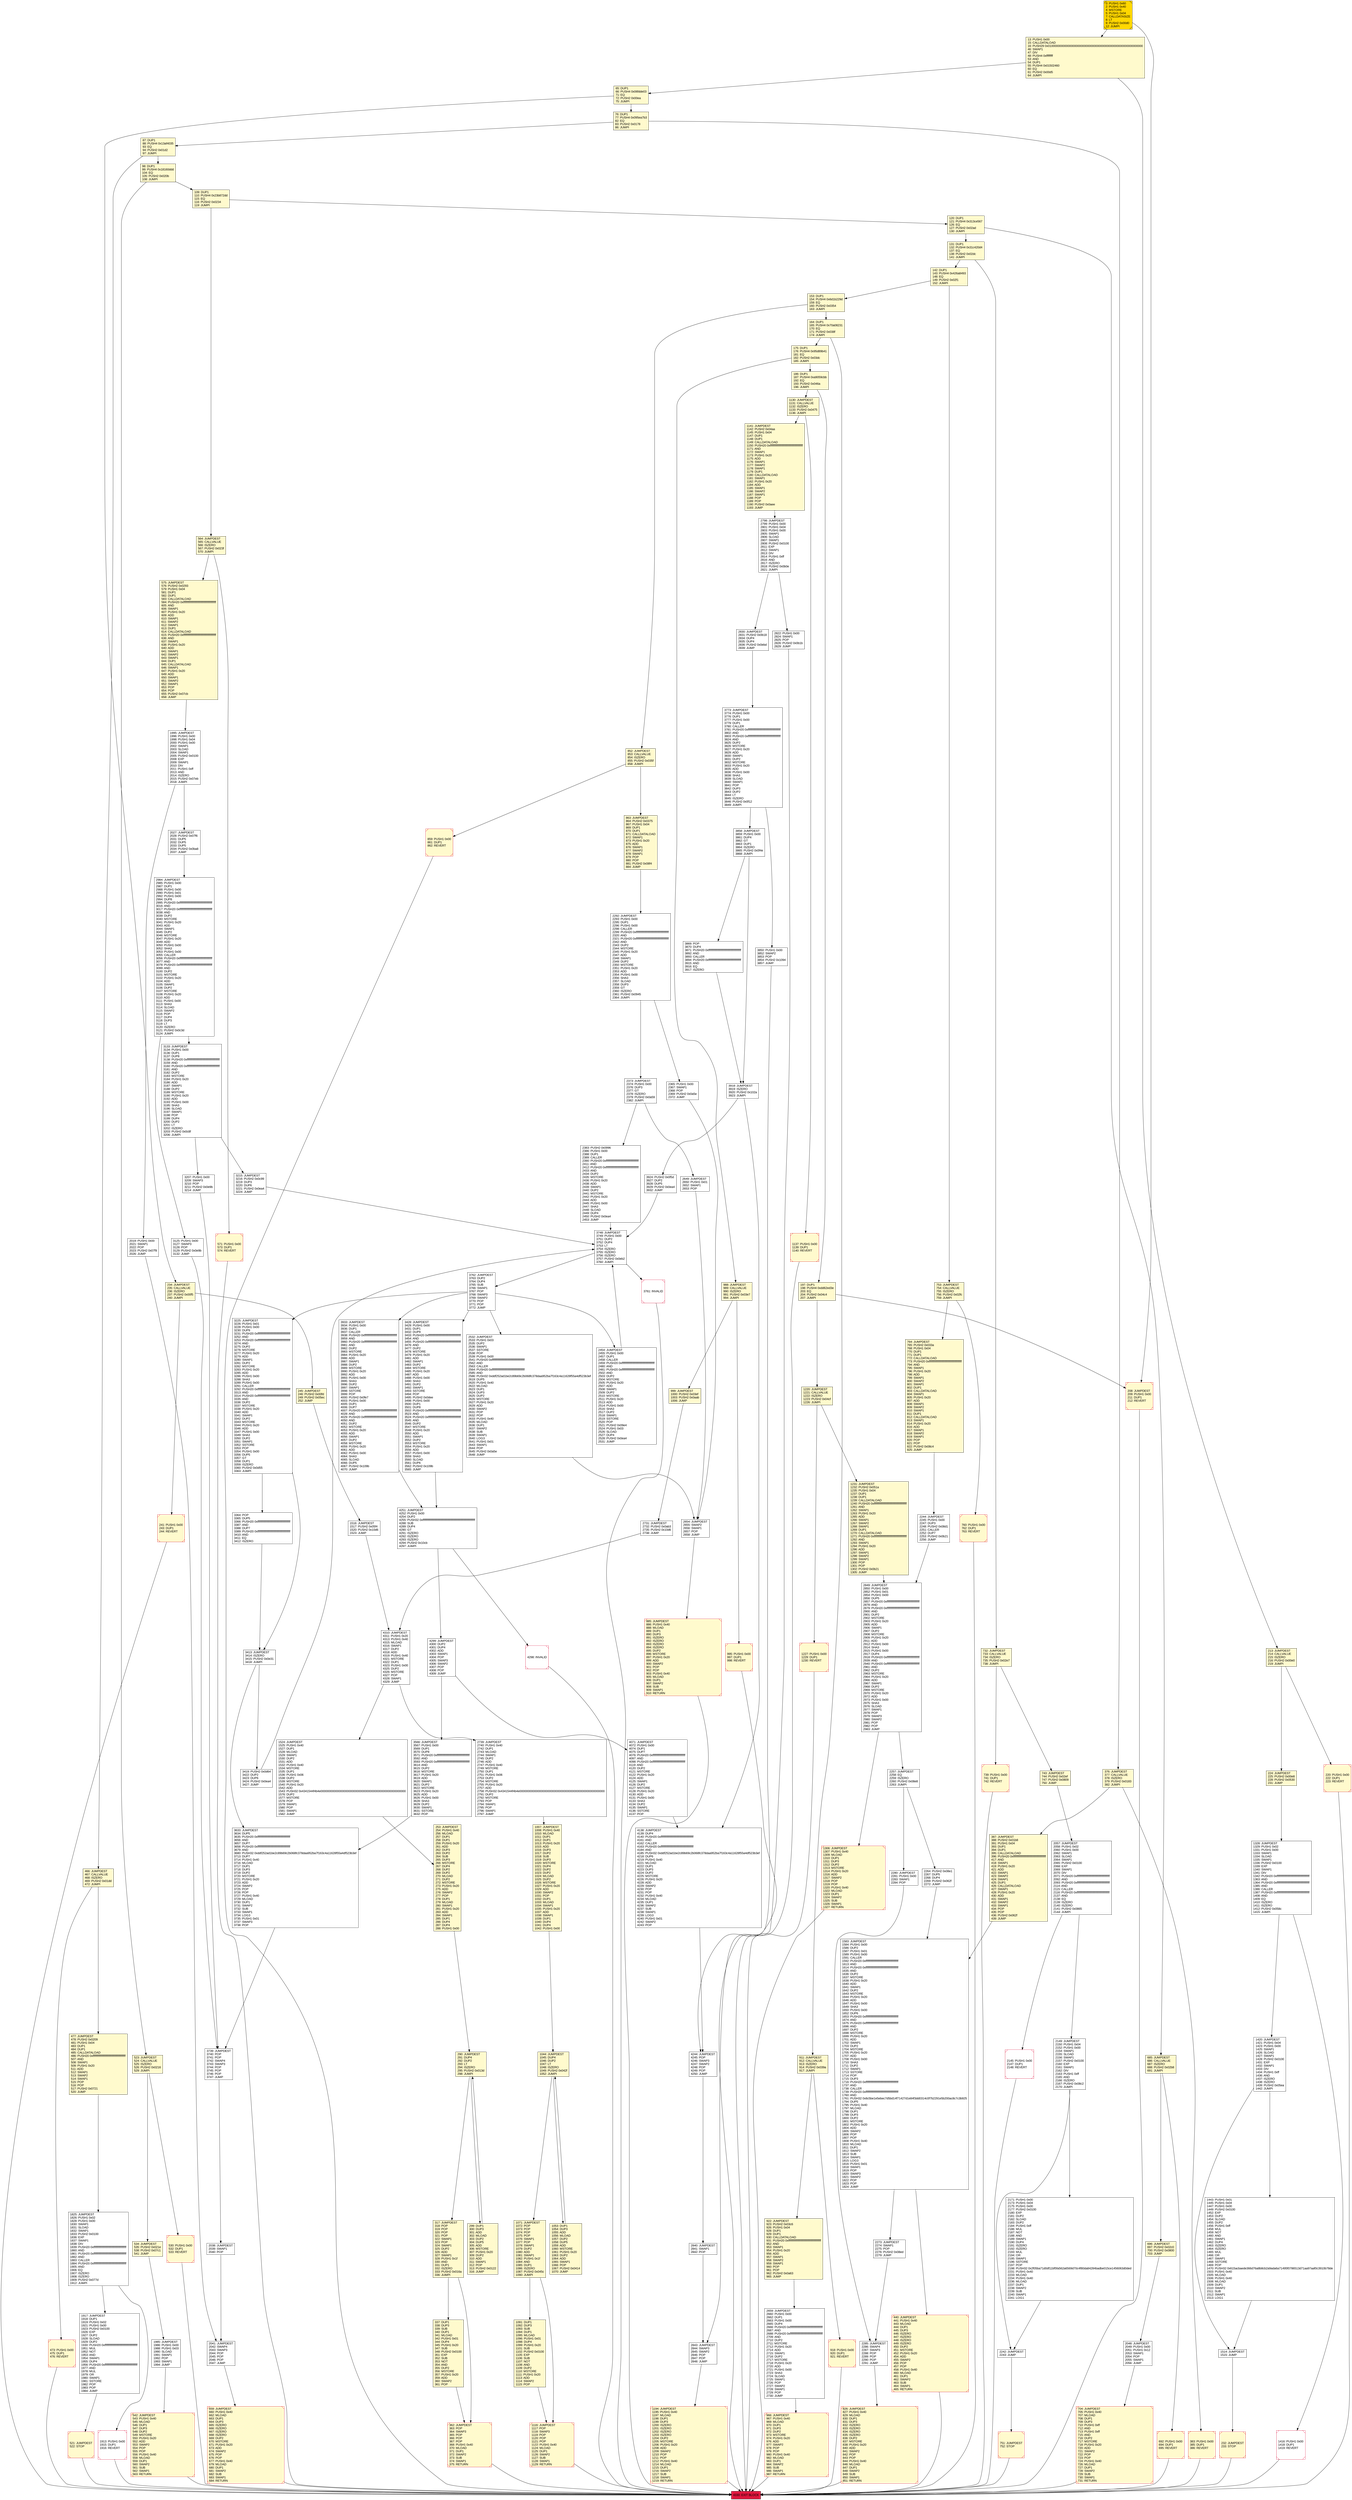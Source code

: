 digraph G {
bgcolor=transparent rankdir=UD;
node [shape=box style=filled color=black fillcolor=white fontname=arial fontcolor=black];
4138 [label="4138: JUMPDEST\l4139: DUP4\l4140: PUSH20 0xffffffffffffffffffffffffffffffffffffffff\l4161: AND\l4162: CALLER\l4163: PUSH20 0xffffffffffffffffffffffffffffffffffffffff\l4184: AND\l4185: PUSH32 0xddf252ad1be2c89b69c2b068fc378daa952ba7f163c4a11628f55a4df523b3ef\l4218: DUP6\l4219: PUSH1 0x40\l4221: MLOAD\l4222: DUP1\l4223: DUP3\l4224: DUP2\l4225: MSTORE\l4226: PUSH1 0x20\l4228: ADD\l4229: SWAP2\l4230: POP\l4231: POP\l4232: PUSH1 0x40\l4234: MLOAD\l4235: DUP1\l4236: SWAP2\l4237: SUB\l4238: SWAP1\l4239: LOG3\l4240: PUSH1 0x01\l4242: SWAP2\l4243: POP\l" ];
2027 [label="2027: JUMPDEST\l2028: PUSH2 0x07f6\l2031: DUP5\l2032: DUP5\l2033: DUP5\l2034: PUSH2 0x0ba8\l2037: JUMP\l" ];
2257 [label="2257: JUMPDEST\l2258: EQ\l2259: ISZERO\l2260: PUSH2 0x08e8\l2263: JUMPI\l" ];
2798 [label="2798: JUMPDEST\l2799: PUSH1 0x00\l2801: PUSH1 0x04\l2803: PUSH1 0x00\l2805: SWAP1\l2806: SLOAD\l2807: SWAP1\l2808: PUSH2 0x0100\l2811: EXP\l2812: SWAP1\l2813: DIV\l2814: PUSH1 0xff\l2816: AND\l2817: ISZERO\l2818: PUSH2 0x0b0e\l2821: JUMPI\l" ];
3773 [label="3773: JUMPDEST\l3774: PUSH1 0x00\l3776: DUP1\l3777: PUSH1 0x00\l3779: DUP1\l3780: CALLER\l3781: PUSH20 0xffffffffffffffffffffffffffffffffffffffff\l3802: AND\l3803: PUSH20 0xffffffffffffffffffffffffffffffffffffffff\l3824: AND\l3825: DUP2\l3826: MSTORE\l3827: PUSH1 0x20\l3829: ADD\l3830: SWAP1\l3831: DUP2\l3832: MSTORE\l3833: PUSH1 0x20\l3835: ADD\l3836: PUSH1 0x00\l3838: SHA3\l3839: SLOAD\l3840: SWAP1\l3841: POP\l3842: DUP3\l3843: DUP2\l3844: LT\l3845: ISZERO\l3846: PUSH2 0x0f12\l3849: JUMPI\l" ];
826 [label="826: JUMPDEST\l827: PUSH1 0x40\l829: MLOAD\l830: DUP1\l831: DUP3\l832: ISZERO\l833: ISZERO\l834: ISZERO\l835: ISZERO\l836: DUP2\l837: MSTORE\l838: PUSH1 0x20\l840: ADD\l841: SWAP2\l842: POP\l843: POP\l844: PUSH1 0x40\l846: MLOAD\l847: DUP1\l848: SWAP2\l849: SUB\l850: SWAP1\l851: RETURN\l" fillcolor=lemonchiffon shape=Msquare color=crimson ];
317 [label="317: JUMPDEST\l318: POP\l319: POP\l320: POP\l321: POP\l322: SWAP1\l323: POP\l324: SWAP1\l325: DUP2\l326: ADD\l327: SWAP1\l328: PUSH1 0x1f\l330: AND\l331: DUP1\l332: ISZERO\l333: PUSH2 0x016a\l336: JUMPI\l" fillcolor=lemonchiffon ];
3761 [label="3761: INVALID\l" shape=Msquare color=crimson ];
852 [label="852: JUMPDEST\l853: CALLVALUE\l854: ISZERO\l855: PUSH2 0x035f\l858: JUMPI\l" fillcolor=lemonchiffon ];
764 [label="764: JUMPDEST\l765: PUSH2 0x033a\l768: PUSH1 0x04\l770: DUP1\l771: DUP1\l772: CALLDATALOAD\l773: PUSH20 0xffffffffffffffffffffffffffffffffffffffff\l794: AND\l795: SWAP1\l796: PUSH1 0x20\l798: ADD\l799: SWAP1\l800: SWAP2\l801: SWAP1\l802: DUP1\l803: CALLDATALOAD\l804: SWAP1\l805: PUSH1 0x20\l807: ADD\l808: SWAP1\l809: SWAP2\l810: SWAP1\l811: DUP1\l812: CALLDATALOAD\l813: SWAP1\l814: PUSH1 0x20\l816: ADD\l817: SWAP1\l818: SWAP2\l819: SWAP1\l820: POP\l821: POP\l822: PUSH2 0x08c4\l825: JUMP\l" fillcolor=lemonchiffon ];
197 [label="197: DUP1\l198: PUSH4 0xdd62ed3e\l203: EQ\l204: PUSH2 0x04c4\l207: JUMPI\l" fillcolor=lemonchiffon ];
692 [label="692: PUSH1 0x00\l694: DUP1\l695: REVERT\l" fillcolor=lemonchiffon shape=Msquare color=crimson ];
999 [label="999: JUMPDEST\l1000: PUSH2 0x03ef\l1003: PUSH2 0x0aab\l1006: JUMP\l" fillcolor=lemonchiffon ];
299 [label="299: DUP1\l300: DUP3\l301: ADD\l302: MLOAD\l303: DUP2\l304: DUP5\l305: ADD\l306: MSTORE\l307: PUSH1 0x20\l309: DUP2\l310: ADD\l311: SWAP1\l312: POP\l313: PUSH2 0x0122\l316: JUMP\l" fillcolor=lemonchiffon ];
466 [label="466: JUMPDEST\l467: CALLVALUE\l468: ISZERO\l469: PUSH2 0x01dd\l472: JUMPI\l" fillcolor=lemonchiffon ];
2843 [label="2843: JUMPDEST\l2844: SWAP3\l2845: SWAP2\l2846: POP\l2847: POP\l2848: JUMP\l" ];
1516 [label="1516: JUMPDEST\l1517: PUSH2 0x05f4\l1520: PUSH2 0x10d6\l1523: JUMP\l" ];
1416 [label="1416: PUSH1 0x00\l1418: DUP1\l1419: REVERT\l" shape=Msquare color=crimson ];
477 [label="477: JUMPDEST\l478: PUSH2 0x0209\l481: PUSH1 0x04\l483: DUP1\l484: DUP1\l485: CALLDATALOAD\l486: PUSH20 0xffffffffffffffffffffffffffffffffffffffff\l507: AND\l508: SWAP1\l509: PUSH1 0x20\l511: ADD\l512: SWAP1\l513: SWAP2\l514: SWAP1\l515: POP\l516: POP\l517: PUSH2 0x0721\l520: JUMP\l" fillcolor=lemonchiffon ];
3918 [label="3918: JUMPDEST\l3919: ISZERO\l3920: PUSH2 0x102a\l3923: JUMPI\l" ];
4251 [label="4251: JUMPDEST\l4252: PUSH1 0x00\l4254: DUP2\l4255: PUSH32 0xffffffffffffffffffffffffffffffffffffffffffffffffffffffffffffffff\l4288: SUB\l4289: DUP4\l4290: GT\l4291: ISZERO\l4292: ISZERO\l4293: ISZERO\l4294: PUSH2 0x10cb\l4297: JUMPI\l" ];
1524 [label="1524: JUMPDEST\l1525: PUSH1 0x40\l1527: DUP1\l1528: MLOAD\l1529: SWAP1\l1530: DUP2\l1531: ADD\l1532: PUSH1 0x40\l1534: MSTORE\l1535: DUP1\l1536: PUSH1 0x06\l1538: DUP2\l1539: MSTORE\l1540: PUSH1 0x20\l1542: ADD\l1543: PUSH32 0x4341544f4b4e0000000000000000000000000000000000000000000000000000\l1576: DUP2\l1577: MSTORE\l1578: POP\l1579: SWAP1\l1580: POP\l1581: SWAP1\l1582: JUMP\l" ];
224 [label="224: JUMPDEST\l225: PUSH2 0x00e8\l228: PUSH2 0x0530\l231: JUMP\l" fillcolor=lemonchiffon ];
2984 [label="2984: JUMPDEST\l2985: PUSH1 0x00\l2987: DUP1\l2988: PUSH1 0x00\l2990: PUSH1 0x01\l2992: PUSH1 0x00\l2994: DUP8\l2995: PUSH20 0xffffffffffffffffffffffffffffffffffffffff\l3016: AND\l3017: PUSH20 0xffffffffffffffffffffffffffffffffffffffff\l3038: AND\l3039: DUP2\l3040: MSTORE\l3041: PUSH1 0x20\l3043: ADD\l3044: SWAP1\l3045: DUP2\l3046: MSTORE\l3047: PUSH1 0x20\l3049: ADD\l3050: PUSH1 0x00\l3052: SHA3\l3053: PUSH1 0x00\l3055: CALLER\l3056: PUSH20 0xffffffffffffffffffffffffffffffffffffffff\l3077: AND\l3078: PUSH20 0xffffffffffffffffffffffffffffffffffffffff\l3099: AND\l3100: DUP2\l3101: MSTORE\l3102: PUSH1 0x20\l3104: ADD\l3105: SWAP1\l3106: DUP2\l3107: MSTORE\l3108: PUSH1 0x20\l3110: ADD\l3111: PUSH1 0x00\l3113: SHA3\l3114: SLOAD\l3115: SWAP2\l3116: POP\l3117: DUP4\l3118: DUP3\l3119: LT\l3120: ISZERO\l3121: PUSH2 0x0c3d\l3124: JUMPI\l" ];
918 [label="918: PUSH1 0x00\l920: DUP1\l921: REVERT\l" fillcolor=lemonchiffon shape=Msquare color=crimson ];
1917 [label="1917: JUMPDEST\l1918: DUP1\l1919: PUSH1 0x02\l1921: PUSH1 0x00\l1923: PUSH2 0x0100\l1926: EXP\l1927: DUP2\l1928: SLOAD\l1929: DUP2\l1930: PUSH20 0xffffffffffffffffffffffffffffffffffffffff\l1951: MUL\l1952: NOT\l1953: AND\l1954: SWAP1\l1955: DUP4\l1956: PUSH20 0xffffffffffffffffffffffffffffffffffffffff\l1977: AND\l1978: MUL\l1979: OR\l1980: SWAP1\l1981: SSTORE\l1982: POP\l1983: POP\l1984: JUMP\l" ];
2038 [label="2038: JUMPDEST\l2039: SWAP1\l2040: POP\l" ];
2654 [label="2654: JUMPDEST\l2655: SWAP2\l2656: SWAP1\l2657: POP\l2658: JUMP\l" ];
1220 [label="1220: JUMPDEST\l1221: CALLVALUE\l1222: ISZERO\l1223: PUSH2 0x04cf\l1226: JUMPI\l" fillcolor=lemonchiffon ];
739 [label="739: PUSH1 0x00\l741: DUP1\l742: REVERT\l" fillcolor=lemonchiffon shape=Msquare color=crimson ];
995 [label="995: PUSH1 0x00\l997: DUP1\l998: REVERT\l" fillcolor=lemonchiffon shape=Msquare color=crimson ];
3748 [label="3748: JUMPDEST\l3749: PUSH1 0x00\l3751: DUP2\l3752: DUP4\l3753: LT\l3754: ISZERO\l3755: ISZERO\l3756: ISZERO\l3757: PUSH2 0x0eb2\l3760: JUMPI\l" ];
1141 [label="1141: JUMPDEST\l1142: PUSH2 0x04aa\l1145: PUSH1 0x04\l1147: DUP1\l1148: DUP1\l1149: CALLDATALOAD\l1150: PUSH20 0xffffffffffffffffffffffffffffffffffffffff\l1171: AND\l1172: SWAP1\l1173: PUSH1 0x20\l1175: ADD\l1176: SWAP1\l1177: SWAP2\l1178: SWAP1\l1179: DUP1\l1180: CALLDATALOAD\l1181: SWAP1\l1182: PUSH1 0x20\l1184: ADD\l1185: SWAP1\l1186: SWAP2\l1187: SWAP1\l1188: POP\l1189: POP\l1190: PUSH2 0x0aee\l1193: JUMP\l" fillcolor=lemonchiffon ];
2292 [label="2292: JUMPDEST\l2293: PUSH1 0x00\l2295: DUP1\l2296: PUSH1 0x00\l2298: CALLER\l2299: PUSH20 0xffffffffffffffffffffffffffffffffffffffff\l2320: AND\l2321: PUSH20 0xffffffffffffffffffffffffffffffffffffffff\l2342: AND\l2343: DUP2\l2344: MSTORE\l2345: PUSH1 0x20\l2347: ADD\l2348: SWAP1\l2349: DUP2\l2350: MSTORE\l2351: PUSH1 0x20\l2353: ADD\l2354: PUSH1 0x00\l2356: SHA3\l2357: SLOAD\l2358: DUP3\l2359: GT\l2360: ISZERO\l2361: PUSH2 0x0945\l2364: JUMPI\l" ];
1091 [label="1091: DUP1\l1092: DUP3\l1093: SUB\l1094: DUP1\l1095: MLOAD\l1096: PUSH1 0x01\l1098: DUP4\l1099: PUSH1 0x20\l1101: SUB\l1102: PUSH2 0x0100\l1105: EXP\l1106: SUB\l1107: NOT\l1108: AND\l1109: DUP2\l1110: MSTORE\l1111: PUSH1 0x20\l1113: ADD\l1114: SWAP2\l1115: POP\l" fillcolor=lemonchiffon ];
885 [label="885: JUMPDEST\l886: PUSH1 0x40\l888: MLOAD\l889: DUP1\l890: DUP3\l891: ISZERO\l892: ISZERO\l893: ISZERO\l894: ISZERO\l895: DUP2\l896: MSTORE\l897: PUSH1 0x20\l899: ADD\l900: SWAP2\l901: POP\l902: POP\l903: PUSH1 0x40\l905: MLOAD\l906: DUP1\l907: SWAP2\l908: SUB\l909: SWAP1\l910: RETURN\l" fillcolor=lemonchiffon shape=Msquare color=crimson ];
696 [label="696: JUMPDEST\l697: PUSH2 0x02c0\l700: PUSH2 0x0800\l703: JUMP\l" fillcolor=lemonchiffon ];
253 [label="253: JUMPDEST\l254: PUSH1 0x40\l256: MLOAD\l257: DUP1\l258: DUP1\l259: PUSH1 0x20\l261: ADD\l262: DUP3\l263: DUP2\l264: SUB\l265: DUP3\l266: MSTORE\l267: DUP4\l268: DUP2\l269: DUP2\l270: MLOAD\l271: DUP2\l272: MSTORE\l273: PUSH1 0x20\l275: ADD\l276: SWAP2\l277: POP\l278: DUP1\l279: MLOAD\l280: SWAP1\l281: PUSH1 0x20\l283: ADD\l284: SWAP1\l285: DUP1\l286: DUP4\l287: DUP4\l288: PUSH1 0x00\l" fillcolor=lemonchiffon ];
241 [label="241: PUSH1 0x00\l243: DUP1\l244: REVERT\l" fillcolor=lemonchiffon shape=Msquare color=crimson ];
753 [label="753: JUMPDEST\l754: CALLVALUE\l755: ISZERO\l756: PUSH2 0x02fc\l759: JUMPI\l" fillcolor=lemonchiffon ];
1583 [label="1583: JUMPDEST\l1584: PUSH1 0x00\l1586: DUP2\l1587: PUSH1 0x01\l1589: PUSH1 0x00\l1591: CALLER\l1592: PUSH20 0xffffffffffffffffffffffffffffffffffffffff\l1613: AND\l1614: PUSH20 0xffffffffffffffffffffffffffffffffffffffff\l1635: AND\l1636: DUP2\l1637: MSTORE\l1638: PUSH1 0x20\l1640: ADD\l1641: SWAP1\l1642: DUP2\l1643: MSTORE\l1644: PUSH1 0x20\l1646: ADD\l1647: PUSH1 0x00\l1649: SHA3\l1650: PUSH1 0x00\l1652: DUP6\l1653: PUSH20 0xffffffffffffffffffffffffffffffffffffffff\l1674: AND\l1675: PUSH20 0xffffffffffffffffffffffffffffffffffffffff\l1696: AND\l1697: DUP2\l1698: MSTORE\l1699: PUSH1 0x20\l1701: ADD\l1702: SWAP1\l1703: DUP2\l1704: MSTORE\l1705: PUSH1 0x20\l1707: ADD\l1708: PUSH1 0x00\l1710: SHA3\l1711: DUP2\l1712: SWAP1\l1713: SSTORE\l1714: POP\l1715: DUP3\l1716: PUSH20 0xffffffffffffffffffffffffffffffffffffffff\l1737: AND\l1738: CALLER\l1739: PUSH20 0xffffffffffffffffffffffffffffffffffffffff\l1760: AND\l1761: PUSH32 0x8c5be1e5ebec7d5bd14f71427d1e84f3dd0314c0f7b2291e5b200ac8c7c3b925\l1794: DUP5\l1795: PUSH1 0x40\l1797: MLOAD\l1798: DUP1\l1799: DUP3\l1800: DUP2\l1801: MSTORE\l1802: PUSH1 0x20\l1804: ADD\l1805: SWAP2\l1806: POP\l1807: POP\l1808: PUSH1 0x40\l1810: MLOAD\l1811: DUP1\l1812: SWAP2\l1813: SUB\l1814: SWAP1\l1815: LOG3\l1816: PUSH1 0x01\l1818: SWAP1\l1819: POP\l1820: SWAP3\l1821: SWAP2\l1822: POP\l1823: POP\l1824: JUMP\l" ];
3850 [label="3850: PUSH1 0x00\l3852: SWAP2\l3853: POP\l3854: PUSH2 0x1094\l3857: JUMP\l" ];
743 [label="743: JUMPDEST\l744: PUSH2 0x02ef\l747: PUSH2 0x0809\l750: JUMP\l" fillcolor=lemonchiffon ];
3364 [label="3364: POP\l3365: DUP5\l3366: PUSH20 0xffffffffffffffffffffffffffffffffffffffff\l3387: AND\l3388: DUP7\l3389: PUSH20 0xffffffffffffffffffffffffffffffffffffffff\l3410: AND\l3411: EQ\l3412: ISZERO\l" ];
760 [label="760: PUSH1 0x00\l762: DUP1\l763: REVERT\l" fillcolor=lemonchiffon shape=Msquare color=crimson ];
337 [label="337: DUP1\l338: DUP3\l339: SUB\l340: DUP1\l341: MLOAD\l342: PUSH1 0x01\l344: DUP4\l345: PUSH1 0x20\l347: SUB\l348: PUSH2 0x0100\l351: EXP\l352: SUB\l353: NOT\l354: AND\l355: DUP2\l356: MSTORE\l357: PUSH1 0x20\l359: ADD\l360: SWAP2\l361: POP\l" fillcolor=lemonchiffon ];
1443 [label="1443: PUSH1 0x01\l1445: PUSH1 0x04\l1447: PUSH1 0x00\l1449: PUSH2 0x0100\l1452: EXP\l1453: DUP2\l1454: SLOAD\l1455: DUP2\l1456: PUSH1 0xff\l1458: MUL\l1459: NOT\l1460: AND\l1461: SWAP1\l1462: DUP4\l1463: ISZERO\l1464: ISZERO\l1465: MUL\l1466: OR\l1467: SWAP1\l1468: SSTORE\l1469: POP\l1470: PUSH32 0x615acbaede366d76a8b8cb2a9ada6a71495f0786513d71aa97aaf0c3910b78de\l1503: PUSH1 0x40\l1505: MLOAD\l1506: PUSH1 0x40\l1508: MLOAD\l1509: DUP1\l1510: SWAP2\l1511: SUB\l1512: SWAP1\l1513: LOG1\l" ];
1007 [label="1007: JUMPDEST\l1008: PUSH1 0x40\l1010: MLOAD\l1011: DUP1\l1012: DUP1\l1013: PUSH1 0x20\l1015: ADD\l1016: DUP3\l1017: DUP2\l1018: SUB\l1019: DUP3\l1020: MSTORE\l1021: DUP4\l1022: DUP2\l1023: DUP2\l1024: MLOAD\l1025: DUP2\l1026: MSTORE\l1027: PUSH1 0x20\l1029: ADD\l1030: SWAP2\l1031: POP\l1032: DUP1\l1033: MLOAD\l1034: SWAP1\l1035: PUSH1 0x20\l1037: ADD\l1038: SWAP1\l1039: DUP1\l1040: DUP4\l1041: DUP4\l1042: PUSH1 0x00\l" fillcolor=lemonchiffon ];
2149 [label="2149: JUMPDEST\l2150: PUSH1 0x04\l2152: PUSH1 0x00\l2154: SWAP1\l2155: SLOAD\l2156: SWAP1\l2157: PUSH2 0x0100\l2160: EXP\l2161: SWAP1\l2162: DIV\l2163: PUSH1 0xff\l2165: AND\l2166: ISZERO\l2167: PUSH2 0x08c2\l2170: JUMPI\l" ];
988 [label="988: JUMPDEST\l989: CALLVALUE\l990: ISZERO\l991: PUSH2 0x03e7\l994: JUMPI\l" fillcolor=lemonchiffon ];
685 [label="685: JUMPDEST\l686: CALLVALUE\l687: ISZERO\l688: PUSH2 0x02b8\l691: JUMPI\l" fillcolor=lemonchiffon ];
3566 [label="3566: JUMPDEST\l3567: PUSH1 0x00\l3569: DUP1\l3570: DUP8\l3571: PUSH20 0xffffffffffffffffffffffffffffffffffffffff\l3592: AND\l3593: PUSH20 0xffffffffffffffffffffffffffffffffffffffff\l3614: AND\l3615: DUP2\l3616: MSTORE\l3617: PUSH1 0x20\l3619: ADD\l3620: SWAP1\l3621: DUP2\l3622: MSTORE\l3623: PUSH1 0x20\l3625: ADD\l3626: PUSH1 0x00\l3628: SHA3\l3629: DUP2\l3630: SWAP1\l3631: SSTORE\l3632: POP\l" ];
1227 [label="1227: PUSH1 0x00\l1229: DUP1\l1230: REVERT\l" fillcolor=lemonchiffon shape=Msquare color=crimson ];
575 [label="575: JUMPDEST\l576: PUSH2 0x0293\l579: PUSH1 0x04\l581: DUP1\l582: DUP1\l583: CALLDATALOAD\l584: PUSH20 0xffffffffffffffffffffffffffffffffffffffff\l605: AND\l606: SWAP1\l607: PUSH1 0x20\l609: ADD\l610: SWAP1\l611: SWAP2\l612: SWAP1\l613: DUP1\l614: CALLDATALOAD\l615: PUSH20 0xffffffffffffffffffffffffffffffffffffffff\l636: AND\l637: SWAP1\l638: PUSH1 0x20\l640: ADD\l641: SWAP1\l642: SWAP2\l643: SWAP1\l644: DUP1\l645: CALLDATALOAD\l646: SWAP1\l647: PUSH1 0x20\l649: ADD\l650: SWAP1\l651: SWAP2\l652: SWAP1\l653: POP\l654: POP\l655: PUSH2 0x07cb\l658: JUMP\l" fillcolor=lemonchiffon ];
2373 [label="2373: JUMPDEST\l2374: PUSH1 0x00\l2376: DUP3\l2377: GT\l2378: ISZERO\l2379: PUSH2 0x0a59\l2382: JUMPI\l" ];
387 [label="387: JUMPDEST\l388: PUSH2 0x01b8\l391: PUSH1 0x04\l393: DUP1\l394: DUP1\l395: CALLDATALOAD\l396: PUSH20 0xffffffffffffffffffffffffffffffffffffffff\l417: AND\l418: SWAP1\l419: PUSH1 0x20\l421: ADD\l422: SWAP1\l423: SWAP2\l424: SWAP1\l425: DUP1\l426: CALLDATALOAD\l427: SWAP1\l428: PUSH1 0x20\l430: ADD\l431: SWAP1\l432: SWAP2\l433: SWAP1\l434: POP\l435: POP\l436: PUSH2 0x062f\l439: JUMP\l" fillcolor=lemonchiffon ];
1825 [label="1825: JUMPDEST\l1826: PUSH1 0x02\l1828: PUSH1 0x00\l1830: SWAP1\l1831: SLOAD\l1832: SWAP1\l1833: PUSH2 0x0100\l1836: EXP\l1837: SWAP1\l1838: DIV\l1839: PUSH20 0xffffffffffffffffffffffffffffffffffffffff\l1860: AND\l1861: PUSH20 0xffffffffffffffffffffffffffffffffffffffff\l1882: AND\l1883: CALLER\l1884: PUSH20 0xffffffffffffffffffffffffffffffffffffffff\l1905: AND\l1906: EQ\l1907: ISZERO\l1908: ISZERO\l1909: PUSH2 0x077d\l1912: JUMPI\l" ];
704 [label="704: JUMPDEST\l705: PUSH1 0x40\l707: MLOAD\l708: DUP1\l709: DUP3\l710: PUSH1 0xff\l712: AND\l713: PUSH1 0xff\l715: AND\l716: DUP2\l717: MSTORE\l718: PUSH1 0x20\l720: ADD\l721: SWAP2\l722: POP\l723: POP\l724: PUSH1 0x40\l726: MLOAD\l727: DUP1\l728: SWAP2\l729: SUB\l730: SWAP1\l731: RETURN\l" fillcolor=lemonchiffon shape=Msquare color=crimson ];
966 [label="966: JUMPDEST\l967: PUSH1 0x40\l969: MLOAD\l970: DUP1\l971: DUP3\l972: DUP2\l973: MSTORE\l974: PUSH1 0x20\l976: ADD\l977: SWAP2\l978: POP\l979: POP\l980: PUSH1 0x40\l982: MLOAD\l983: DUP1\l984: SWAP2\l985: SUB\l986: SWAP1\l987: RETURN\l" fillcolor=lemonchiffon shape=Msquare color=crimson ];
4298 [label="4298: INVALID\l" shape=Msquare color=crimson ];
2739 [label="2739: JUMPDEST\l2740: PUSH1 0x40\l2742: DUP1\l2743: MLOAD\l2744: SWAP1\l2745: DUP2\l2746: ADD\l2747: PUSH1 0x40\l2749: MSTORE\l2750: DUP1\l2751: PUSH1 0x06\l2753: DUP2\l2754: MSTORE\l2755: PUSH1 0x20\l2757: ADD\l2758: PUSH32 0x4341544f4b4e0000000000000000000000000000000000000000000000000000\l2791: DUP2\l2792: MSTORE\l2793: POP\l2794: SWAP1\l2795: POP\l2796: SWAP1\l2797: JUMP\l" ];
376 [label="376: JUMPDEST\l377: CALLVALUE\l378: ISZERO\l379: PUSH2 0x0183\l382: JUMPI\l" fillcolor=lemonchiffon ];
473 [label="473: PUSH1 0x00\l475: DUP1\l476: REVERT\l" fillcolor=lemonchiffon shape=Msquare color=crimson ];
2019 [label="2019: PUSH1 0x00\l2021: SWAP1\l2022: POP\l2023: PUSH2 0x07f9\l2026: JUMP\l" ];
3207 [label="3207: PUSH1 0x00\l3209: SWAP3\l3210: POP\l3211: PUSH2 0x0e9b\l3214: JUMP\l" ];
751 [label="751: JUMPDEST\l752: STOP\l" fillcolor=lemonchiffon shape=Msquare color=crimson ];
232 [label="232: JUMPDEST\l233: STOP\l" fillcolor=lemonchiffon shape=Msquare color=crimson ];
911 [label="911: JUMPDEST\l912: CALLVALUE\l913: ISZERO\l914: PUSH2 0x039a\l917: JUMPI\l" fillcolor=lemonchiffon ];
220 [label="220: PUSH1 0x00\l222: DUP1\l223: REVERT\l" fillcolor=lemonchiffon shape=Msquare color=crimson ];
290 [label="290: JUMPDEST\l291: DUP4\l292: DUP2\l293: LT\l294: ISZERO\l295: PUSH2 0x013d\l298: JUMPI\l" fillcolor=lemonchiffon ];
4310 [label="4310: JUMPDEST\l4311: PUSH1 0x20\l4313: PUSH1 0x40\l4315: MLOAD\l4316: SWAP1\l4317: DUP2\l4318: ADD\l4319: PUSH1 0x40\l4321: MSTORE\l4322: DUP1\l4323: PUSH1 0x00\l4325: DUP2\l4326: MSTORE\l4327: POP\l4328: SWAP1\l4329: JUMP\l" ];
440 [label="440: JUMPDEST\l441: PUSH1 0x40\l443: MLOAD\l444: DUP1\l445: DUP3\l446: ISZERO\l447: ISZERO\l448: ISZERO\l449: ISZERO\l450: DUP2\l451: MSTORE\l452: PUSH1 0x20\l454: ADD\l455: SWAP2\l456: POP\l457: POP\l458: PUSH1 0x40\l460: MLOAD\l461: DUP1\l462: SWAP2\l463: SUB\l464: SWAP1\l465: RETURN\l" fillcolor=lemonchiffon shape=Msquare color=crimson ];
3858 [label="3858: JUMPDEST\l3859: PUSH1 0x00\l3861: DUP4\l3862: GT\l3863: DUP1\l3864: ISZERO\l3865: PUSH2 0x0f4e\l3868: JUMPI\l" ];
2365 [label="2365: PUSH1 0x00\l2367: SWAP1\l2368: POP\l2369: PUSH2 0x0a5e\l2372: JUMP\l" ];
109 [label="109: DUP1\l110: PUSH4 0x23b872dd\l115: EQ\l116: PUSH2 0x0234\l119: JUMPI\l" fillcolor=lemonchiffon ];
3762 [label="3762: JUMPDEST\l3763: DUP2\l3764: DUP4\l3765: SUB\l3766: SWAP1\l3767: POP\l3768: SWAP3\l3769: SWAP2\l3770: POP\l3771: POP\l3772: JUMP\l" ];
2057 [label="2057: JUMPDEST\l2058: PUSH1 0x02\l2060: PUSH1 0x00\l2062: SWAP1\l2063: SLOAD\l2064: SWAP1\l2065: PUSH2 0x0100\l2068: EXP\l2069: SWAP1\l2070: DIV\l2071: PUSH20 0xffffffffffffffffffffffffffffffffffffffff\l2092: AND\l2093: PUSH20 0xffffffffffffffffffffffffffffffffffffffff\l2114: AND\l2115: CALLER\l2116: PUSH20 0xffffffffffffffffffffffffffffffffffffffff\l2137: AND\l2138: EQ\l2139: ISZERO\l2140: ISZERO\l2141: PUSH2 0x0865\l2144: JUMPI\l" ];
1053 [label="1053: DUP1\l1054: DUP3\l1055: ADD\l1056: MLOAD\l1057: DUP2\l1058: DUP5\l1059: ADD\l1060: MSTORE\l1061: PUSH1 0x20\l1063: DUP2\l1064: ADD\l1065: SWAP1\l1066: POP\l1067: PUSH2 0x0414\l1070: JUMP\l" fillcolor=lemonchiffon ];
1194 [label="1194: JUMPDEST\l1195: PUSH1 0x40\l1197: MLOAD\l1198: DUP1\l1199: DUP3\l1200: ISZERO\l1201: ISZERO\l1202: ISZERO\l1203: ISZERO\l1204: DUP2\l1205: MSTORE\l1206: PUSH1 0x20\l1208: ADD\l1209: SWAP2\l1210: POP\l1211: POP\l1212: PUSH1 0x40\l1214: MLOAD\l1215: DUP1\l1216: SWAP2\l1217: SUB\l1218: SWAP1\l1219: RETURN\l" fillcolor=lemonchiffon shape=Msquare color=crimson ];
142 [label="142: DUP1\l143: PUSH4 0x426a8493\l148: EQ\l149: PUSH2 0x02f1\l152: JUMPI\l" fillcolor=lemonchiffon ];
120 [label="120: DUP1\l121: PUSH4 0x313ce567\l126: EQ\l127: PUSH2 0x02ad\l130: JUMPI\l" fillcolor=lemonchiffon ];
2383 [label="2383: PUSH2 0x0996\l2386: PUSH1 0x00\l2388: DUP1\l2389: CALLER\l2390: PUSH20 0xffffffffffffffffffffffffffffffffffffffff\l2411: AND\l2412: PUSH20 0xffffffffffffffffffffffffffffffffffffffff\l2433: AND\l2434: DUP2\l2435: MSTORE\l2436: PUSH1 0x20\l2438: ADD\l2439: SWAP1\l2440: DUP2\l2441: MSTORE\l2442: PUSH1 0x20\l2444: ADD\l2445: PUSH1 0x00\l2447: SHA3\l2448: SLOAD\l2449: DUP4\l2450: PUSH2 0x0ea4\l2453: JUMP\l" ];
3413 [label="3413: JUMPDEST\l3414: ISZERO\l3415: PUSH2 0x0e31\l3418: JUMPI\l" ];
3869 [label="3869: POP\l3870: DUP4\l3871: PUSH20 0xffffffffffffffffffffffffffffffffffffffff\l3892: AND\l3893: CALLER\l3894: PUSH20 0xffffffffffffffffffffffffffffffffffffffff\l3915: AND\l3916: EQ\l3917: ISZERO\l" ];
571 [label="571: PUSH1 0x00\l573: DUP1\l574: REVERT\l" fillcolor=lemonchiffon shape=Msquare color=crimson ];
863 [label="863: JUMPDEST\l864: PUSH2 0x0375\l867: PUSH1 0x04\l869: DUP1\l870: DUP1\l871: CALLDATALOAD\l872: SWAP1\l873: PUSH1 0x20\l875: ADD\l876: SWAP1\l877: SWAP2\l878: SWAP1\l879: POP\l880: POP\l881: PUSH2 0x08f4\l884: JUMP\l" fillcolor=lemonchiffon ];
87 [label="87: DUP1\l88: PUSH4 0x13af4035\l93: EQ\l94: PUSH2 0x01d2\l97: JUMPI\l" fillcolor=lemonchiffon ];
521 [label="521: JUMPDEST\l522: STOP\l" fillcolor=lemonchiffon shape=Msquare color=crimson ];
4071 [label="4071: JUMPDEST\l4072: PUSH1 0x00\l4074: DUP1\l4075: DUP7\l4076: PUSH20 0xffffffffffffffffffffffffffffffffffffffff\l4097: AND\l4098: PUSH20 0xffffffffffffffffffffffffffffffffffffffff\l4119: AND\l4120: DUP2\l4121: MSTORE\l4122: PUSH1 0x20\l4124: ADD\l4125: SWAP1\l4126: DUP2\l4127: MSTORE\l4128: PUSH1 0x20\l4130: ADD\l4131: PUSH1 0x00\l4133: SHA3\l4134: DUP2\l4135: SWAP1\l4136: SSTORE\l4137: POP\l" ];
3428 [label="3428: JUMPDEST\l3429: PUSH1 0x00\l3431: DUP1\l3432: DUP9\l3433: PUSH20 0xffffffffffffffffffffffffffffffffffffffff\l3454: AND\l3455: PUSH20 0xffffffffffffffffffffffffffffffffffffffff\l3476: AND\l3477: DUP2\l3478: MSTORE\l3479: PUSH1 0x20\l3481: ADD\l3482: SWAP1\l3483: DUP2\l3484: MSTORE\l3485: PUSH1 0x20\l3487: ADD\l3488: PUSH1 0x00\l3490: SHA3\l3491: DUP2\l3492: SWAP1\l3493: SSTORE\l3494: POP\l3495: PUSH2 0x0dee\l3498: PUSH1 0x00\l3500: DUP1\l3501: DUP8\l3502: PUSH20 0xffffffffffffffffffffffffffffffffffffffff\l3523: AND\l3524: PUSH20 0xffffffffffffffffffffffffffffffffffffffff\l3545: AND\l3546: DUP2\l3547: MSTORE\l3548: PUSH1 0x20\l3550: ADD\l3551: SWAP1\l3552: DUP2\l3553: MSTORE\l3554: PUSH1 0x20\l3556: ADD\l3557: PUSH1 0x00\l3559: SHA3\l3560: SLOAD\l3561: DUP6\l3562: PUSH2 0x109b\l3565: JUMP\l" ];
922 [label="922: JUMPDEST\l923: PUSH2 0x03c6\l926: PUSH1 0x04\l928: DUP1\l929: DUP1\l930: CALLDATALOAD\l931: PUSH20 0xffffffffffffffffffffffffffffffffffffffff\l952: AND\l953: SWAP1\l954: PUSH1 0x20\l956: ADD\l957: SWAP1\l958: SWAP2\l959: SWAP1\l960: POP\l961: POP\l962: PUSH2 0x0a63\l965: JUMP\l" fillcolor=lemonchiffon ];
2264 [label="2264: PUSH2 0x08e1\l2267: DUP5\l2268: DUP4\l2269: PUSH2 0x062f\l2272: JUMP\l" ];
1985 [label="1985: JUMPDEST\l1986: PUSH1 0x00\l1988: PUSH1 0x03\l1990: SLOAD\l1991: SWAP1\l1992: POP\l1993: SWAP1\l1994: JUMP\l" ];
2849 [label="2849: JUMPDEST\l2850: PUSH1 0x00\l2852: PUSH1 0x01\l2854: PUSH1 0x00\l2856: DUP5\l2857: PUSH20 0xffffffffffffffffffffffffffffffffffffffff\l2878: AND\l2879: PUSH20 0xffffffffffffffffffffffffffffffffffffffff\l2900: AND\l2901: DUP2\l2902: MSTORE\l2903: PUSH1 0x20\l2905: ADD\l2906: SWAP1\l2907: DUP2\l2908: MSTORE\l2909: PUSH1 0x20\l2911: ADD\l2912: PUSH1 0x00\l2914: SHA3\l2915: PUSH1 0x00\l2917: DUP4\l2918: PUSH20 0xffffffffffffffffffffffffffffffffffffffff\l2939: AND\l2940: PUSH20 0xffffffffffffffffffffffffffffffffffffffff\l2961: AND\l2962: DUP2\l2963: MSTORE\l2964: PUSH1 0x20\l2966: ADD\l2967: SWAP1\l2968: DUP2\l2969: MSTORE\l2970: PUSH1 0x20\l2972: ADD\l2973: PUSH1 0x00\l2975: SHA3\l2976: SLOAD\l2977: SWAP1\l2978: POP\l2979: SWAP3\l2980: SWAP2\l2981: POP\l2982: POP\l2983: JUMP\l" ];
4299 [label="4299: JUMPDEST\l4300: DUP2\l4301: DUP4\l4302: ADD\l4303: SWAP1\l4304: POP\l4305: SWAP3\l4306: SWAP2\l4307: POP\l4308: POP\l4309: JUMP\l" ];
2280 [label="2280: JUMPDEST\l2281: PUSH1 0x00\l2283: SWAP1\l2284: POP\l" ];
1306 [label="1306: JUMPDEST\l1307: PUSH1 0x40\l1309: MLOAD\l1310: DUP1\l1311: DUP3\l1312: DUP2\l1313: MSTORE\l1314: PUSH1 0x20\l1316: ADD\l1317: SWAP2\l1318: POP\l1319: POP\l1320: PUSH1 0x40\l1322: MLOAD\l1323: DUP1\l1324: SWAP2\l1325: SUB\l1326: SWAP1\l1327: RETURN\l" fillcolor=lemonchiffon shape=Msquare color=crimson ];
3739 [label="3739: JUMPDEST\l3740: POP\l3741: POP\l3742: SWAP4\l3743: SWAP3\l3744: POP\l3745: POP\l3746: POP\l3747: JUMP\l" ];
2830 [label="2830: JUMPDEST\l2831: PUSH2 0x0b18\l2834: DUP4\l2835: DUP4\l2836: PUSH2 0x0ebd\l2839: JUMP\l" ];
13 [label="13: PUSH1 0x00\l15: CALLDATALOAD\l16: PUSH29 0x0100000000000000000000000000000000000000000000000000000000\l46: SWAP1\l47: DIV\l48: PUSH4 0xffffffff\l53: AND\l54: DUP1\l55: PUSH4 0x01502460\l60: EQ\l61: PUSH2 0x00d5\l64: JUMPI\l" fillcolor=lemonchiffon ];
1328 [label="1328: JUMPDEST\l1329: PUSH1 0x02\l1331: PUSH1 0x00\l1333: SWAP1\l1334: SLOAD\l1335: SWAP1\l1336: PUSH2 0x0100\l1339: EXP\l1340: SWAP1\l1341: DIV\l1342: PUSH20 0xffffffffffffffffffffffffffffffffffffffff\l1363: AND\l1364: PUSH20 0xffffffffffffffffffffffffffffffffffffffff\l1385: AND\l1386: CALLER\l1387: PUSH20 0xffffffffffffffffffffffffffffffffffffffff\l1408: AND\l1409: EQ\l1410: ISZERO\l1411: ISZERO\l1412: PUSH2 0x058c\l1415: JUMPI\l" ];
542 [label="542: JUMPDEST\l543: PUSH1 0x40\l545: MLOAD\l546: DUP1\l547: DUP3\l548: DUP2\l549: MSTORE\l550: PUSH1 0x20\l552: ADD\l553: SWAP2\l554: POP\l555: POP\l556: PUSH1 0x40\l558: MLOAD\l559: DUP1\l560: SWAP2\l561: SUB\l562: SWAP1\l563: RETURN\l" fillcolor=lemonchiffon shape=Msquare color=crimson ];
3933 [label="3933: JUMPDEST\l3934: PUSH1 0x00\l3936: DUP1\l3937: CALLER\l3938: PUSH20 0xffffffffffffffffffffffffffffffffffffffff\l3959: AND\l3960: PUSH20 0xffffffffffffffffffffffffffffffffffffffff\l3981: AND\l3982: DUP2\l3983: MSTORE\l3984: PUSH1 0x20\l3986: ADD\l3987: SWAP1\l3988: DUP2\l3989: MSTORE\l3990: PUSH1 0x20\l3992: ADD\l3993: PUSH1 0x00\l3995: SHA3\l3996: DUP2\l3997: SWAP1\l3998: SSTORE\l3999: POP\l4000: PUSH2 0x0fe7\l4003: PUSH1 0x00\l4005: DUP1\l4006: DUP7\l4007: PUSH20 0xffffffffffffffffffffffffffffffffffffffff\l4028: AND\l4029: PUSH20 0xffffffffffffffffffffffffffffffffffffffff\l4050: AND\l4051: DUP2\l4052: MSTORE\l4053: PUSH1 0x20\l4055: ADD\l4056: SWAP1\l4057: DUP2\l4058: MSTORE\l4059: PUSH1 0x20\l4061: ADD\l4062: PUSH1 0x00\l4064: SHA3\l4065: SLOAD\l4066: DUP5\l4067: PUSH2 0x109b\l4070: JUMP\l" ];
659 [label="659: JUMPDEST\l660: PUSH1 0x40\l662: MLOAD\l663: DUP1\l664: DUP3\l665: ISZERO\l666: ISZERO\l667: ISZERO\l668: ISZERO\l669: DUP2\l670: MSTORE\l671: PUSH1 0x20\l673: ADD\l674: SWAP2\l675: POP\l676: POP\l677: PUSH1 0x40\l679: MLOAD\l680: DUP1\l681: SWAP2\l682: SUB\l683: SWAP1\l684: RETURN\l" fillcolor=lemonchiffon shape=Msquare color=crimson ];
4244 [label="4244: JUMPDEST\l4245: POP\l4246: SWAP3\l4247: SWAP2\l4248: POP\l4249: POP\l4250: JUMP\l" ];
530 [label="530: PUSH1 0x00\l532: DUP1\l533: REVERT\l" fillcolor=lemonchiffon shape=Msquare color=crimson ];
175 [label="175: DUP1\l176: PUSH4 0x95d89b41\l181: EQ\l182: PUSH2 0x03dc\l185: JUMPI\l" fillcolor=lemonchiffon ];
1420 [label="1420: JUMPDEST\l1421: PUSH1 0x04\l1423: PUSH1 0x00\l1425: SWAP1\l1426: SLOAD\l1427: SWAP1\l1428: PUSH2 0x0100\l1431: EXP\l1432: SWAP1\l1433: DIV\l1434: PUSH1 0xff\l1436: AND\l1437: ISZERO\l1438: ISZERO\l1439: PUSH2 0x05ea\l1442: JUMPI\l" ];
2244 [label="2244: JUMPDEST\l2245: PUSH1 0x00\l2247: DUP3\l2248: PUSH2 0x08d1\l2251: CALLER\l2252: DUP7\l2253: PUSH2 0x0b21\l2256: JUMP\l" ];
1995 [label="1995: JUMPDEST\l1996: PUSH1 0x00\l1998: PUSH1 0x04\l2000: PUSH1 0x00\l2002: SWAP1\l2003: SLOAD\l2004: SWAP1\l2005: PUSH2 0x0100\l2008: EXP\l2009: SWAP1\l2010: DIV\l2011: PUSH1 0xff\l2013: AND\l2014: ISZERO\l2015: PUSH2 0x07eb\l2018: JUMPI\l" ];
2731 [label="2731: JUMPDEST\l2732: PUSH2 0x0ab3\l2735: PUSH2 0x10d6\l2738: JUMP\l" ];
0 [label="0: PUSH1 0x60\l2: PUSH1 0x40\l4: MSTORE\l5: PUSH1 0x04\l7: CALLDATASIZE\l8: LT\l9: PUSH2 0x00d0\l12: JUMPI\l" fillcolor=lemonchiffon shape=Msquare fillcolor=gold ];
534 [label="534: JUMPDEST\l535: PUSH2 0x021e\l538: PUSH2 0x07c1\l541: JUMP\l" fillcolor=lemonchiffon ];
1071 [label="1071: JUMPDEST\l1072: POP\l1073: POP\l1074: POP\l1075: POP\l1076: SWAP1\l1077: POP\l1078: SWAP1\l1079: DUP2\l1080: ADD\l1081: SWAP1\l1082: PUSH1 0x1f\l1084: AND\l1085: DUP1\l1086: ISZERO\l1087: PUSH2 0x045c\l1090: JUMPI\l" fillcolor=lemonchiffon ];
2532 [label="2532: JUMPDEST\l2533: PUSH1 0x03\l2535: DUP2\l2536: SWAP1\l2537: SSTORE\l2538: POP\l2539: PUSH1 0x00\l2541: PUSH20 0xffffffffffffffffffffffffffffffffffffffff\l2562: AND\l2563: CALLER\l2564: PUSH20 0xffffffffffffffffffffffffffffffffffffffff\l2585: AND\l2586: PUSH32 0xddf252ad1be2c89b69c2b068fc378daa952ba7f163c4a11628f55a4df523b3ef\l2619: DUP5\l2620: PUSH1 0x40\l2622: MLOAD\l2623: DUP1\l2624: DUP3\l2625: DUP2\l2626: MSTORE\l2627: PUSH1 0x20\l2629: ADD\l2630: SWAP2\l2631: POP\l2632: POP\l2633: PUSH1 0x40\l2635: MLOAD\l2636: DUP1\l2637: SWAP2\l2638: SUB\l2639: SWAP1\l2640: LOG3\l2641: PUSH1 0x01\l2643: SWAP1\l2644: POP\l2645: PUSH2 0x0a5e\l2648: JUMP\l" ];
3633 [label="3633: JUMPDEST\l3634: DUP5\l3635: PUSH20 0xffffffffffffffffffffffffffffffffffffffff\l3656: AND\l3657: DUP7\l3658: PUSH20 0xffffffffffffffffffffffffffffffffffffffff\l3679: AND\l3680: PUSH32 0xddf252ad1be2c89b69c2b068fc378daa952ba7f163c4a11628f55a4df523b3ef\l3713: DUP7\l3714: PUSH1 0x40\l3716: MLOAD\l3717: DUP1\l3718: DUP3\l3719: DUP2\l3720: MSTORE\l3721: PUSH1 0x20\l3723: ADD\l3724: SWAP2\l3725: POP\l3726: POP\l3727: PUSH1 0x40\l3729: MLOAD\l3730: DUP1\l3731: SWAP2\l3732: SUB\l3733: SWAP1\l3734: LOG3\l3735: PUSH1 0x01\l3737: SWAP3\l3738: POP\l" ];
2145 [label="2145: PUSH1 0x00\l2147: DUP1\l2148: REVERT\l" shape=Msquare color=crimson ];
2048 [label="2048: JUMPDEST\l2049: PUSH1 0x00\l2051: PUSH1 0x12\l2053: SWAP1\l2054: POP\l2055: SWAP1\l2056: JUMP\l" ];
1116 [label="1116: JUMPDEST\l1117: POP\l1118: SWAP3\l1119: POP\l1120: POP\l1121: POP\l1122: PUSH1 0x40\l1124: MLOAD\l1125: DUP1\l1126: SWAP2\l1127: SUB\l1128: SWAP1\l1129: RETURN\l" fillcolor=lemonchiffon shape=Msquare color=crimson ];
564 [label="564: JUMPDEST\l565: CALLVALUE\l566: ISZERO\l567: PUSH2 0x023f\l570: JUMPI\l" fillcolor=lemonchiffon ];
153 [label="153: DUP1\l154: PUSH4 0x6d1b229d\l159: EQ\l160: PUSH2 0x0354\l163: JUMPI\l" fillcolor=lemonchiffon ];
3125 [label="3125: PUSH1 0x00\l3127: SWAP3\l3128: POP\l3129: PUSH2 0x0e9b\l3132: JUMP\l" ];
2171 [label="2171: PUSH1 0x00\l2173: PUSH1 0x04\l2175: PUSH1 0x00\l2177: PUSH2 0x0100\l2180: EXP\l2181: DUP2\l2182: SLOAD\l2183: DUP2\l2184: PUSH1 0xff\l2186: MUL\l2187: NOT\l2188: AND\l2189: SWAP1\l2190: DUP4\l2191: ISZERO\l2192: ISZERO\l2193: MUL\l2194: OR\l2195: SWAP1\l2196: SSTORE\l2197: POP\l2198: PUSH32 0x2f05ba71d0df11bf5fa562a6569d70c4f80da84284badbe015ce1456063d0ded\l2231: PUSH1 0x40\l2233: MLOAD\l2234: PUSH1 0x40\l2236: MLOAD\l2237: DUP1\l2238: SWAP2\l2239: SUB\l2240: SWAP1\l2241: LOG1\l" ];
3133 [label="3133: JUMPDEST\l3134: PUSH1 0x00\l3136: DUP1\l3137: DUP8\l3138: PUSH20 0xffffffffffffffffffffffffffffffffffffffff\l3159: AND\l3160: PUSH20 0xffffffffffffffffffffffffffffffffffffffff\l3181: AND\l3182: DUP2\l3183: MSTORE\l3184: PUSH1 0x20\l3186: ADD\l3187: SWAP1\l3188: DUP2\l3189: MSTORE\l3190: PUSH1 0x20\l3192: ADD\l3193: PUSH1 0x00\l3195: SHA3\l3196: SLOAD\l3197: SWAP1\l3198: POP\l3199: DUP4\l3200: DUP2\l3201: LT\l3202: ISZERO\l3203: PUSH2 0x0c8f\l3206: JUMPI\l" ];
1137 [label="1137: PUSH1 0x00\l1139: DUP1\l1140: REVERT\l" fillcolor=lemonchiffon shape=Msquare color=crimson ];
76 [label="76: DUP1\l77: PUSH4 0x095ea7b3\l82: EQ\l83: PUSH2 0x0178\l86: JUMPI\l" fillcolor=lemonchiffon ];
208 [label="208: JUMPDEST\l209: PUSH1 0x00\l211: DUP1\l212: REVERT\l" fillcolor=lemonchiffon shape=Msquare color=crimson ];
2454 [label="2454: JUMPDEST\l2455: PUSH1 0x00\l2457: DUP1\l2458: CALLER\l2459: PUSH20 0xffffffffffffffffffffffffffffffffffffffff\l2480: AND\l2481: PUSH20 0xffffffffffffffffffffffffffffffffffffffff\l2502: AND\l2503: DUP2\l2504: MSTORE\l2505: PUSH1 0x20\l2507: ADD\l2508: SWAP1\l2509: DUP2\l2510: MSTORE\l2511: PUSH1 0x20\l2513: ADD\l2514: PUSH1 0x00\l2516: SHA3\l2517: DUP2\l2518: SWAP1\l2519: SSTORE\l2520: POP\l2521: PUSH2 0x09e4\l2524: PUSH1 0x03\l2526: SLOAD\l2527: DUP4\l2528: PUSH2 0x0ea4\l2531: JUMP\l" ];
2840 [label="2840: JUMPDEST\l2841: SWAP1\l2842: POP\l" ];
1913 [label="1913: PUSH1 0x00\l1915: DUP1\l1916: REVERT\l" shape=Msquare color=crimson ];
164 [label="164: DUP1\l165: PUSH4 0x70a08231\l170: EQ\l171: PUSH2 0x038f\l174: JUMPI\l" fillcolor=lemonchiffon ];
98 [label="98: DUP1\l99: PUSH4 0x18160ddd\l104: EQ\l105: PUSH2 0x020b\l108: JUMPI\l" fillcolor=lemonchiffon ];
3924 [label="3924: PUSH2 0x0f5d\l3927: DUP2\l3928: DUP5\l3929: PUSH2 0x0ea4\l3932: JUMP\l" ];
1514 [label="1514: JUMPDEST\l1515: JUMP\l" ];
383 [label="383: PUSH1 0x00\l385: DUP1\l386: REVERT\l" fillcolor=lemonchiffon shape=Msquare color=crimson ];
3225 [label="3225: JUMPDEST\l3226: PUSH1 0x01\l3228: PUSH1 0x00\l3230: DUP9\l3231: PUSH20 0xffffffffffffffffffffffffffffffffffffffff\l3252: AND\l3253: PUSH20 0xffffffffffffffffffffffffffffffffffffffff\l3274: AND\l3275: DUP2\l3276: MSTORE\l3277: PUSH1 0x20\l3279: ADD\l3280: SWAP1\l3281: DUP2\l3282: MSTORE\l3283: PUSH1 0x20\l3285: ADD\l3286: PUSH1 0x00\l3288: SHA3\l3289: PUSH1 0x00\l3291: CALLER\l3292: PUSH20 0xffffffffffffffffffffffffffffffffffffffff\l3313: AND\l3314: PUSH20 0xffffffffffffffffffffffffffffffffffffffff\l3335: AND\l3336: DUP2\l3337: MSTORE\l3338: PUSH1 0x20\l3340: ADD\l3341: SWAP1\l3342: DUP2\l3343: MSTORE\l3344: PUSH1 0x20\l3346: ADD\l3347: PUSH1 0x00\l3349: SHA3\l3350: DUP2\l3351: SWAP1\l3352: SSTORE\l3353: POP\l3354: PUSH1 0x00\l3356: DUP5\l3357: GT\l3358: DUP1\l3359: ISZERO\l3360: PUSH2 0x0d55\l3363: JUMPI\l" ];
245 [label="245: JUMPDEST\l246: PUSH2 0x00fd\l249: PUSH2 0x05ec\l252: JUMP\l" fillcolor=lemonchiffon ];
1231 [label="1231: JUMPDEST\l1232: PUSH2 0x051a\l1235: PUSH1 0x04\l1237: DUP1\l1238: DUP1\l1239: CALLDATALOAD\l1240: PUSH20 0xffffffffffffffffffffffffffffffffffffffff\l1261: AND\l1262: SWAP1\l1263: PUSH1 0x20\l1265: ADD\l1266: SWAP1\l1267: SWAP2\l1268: SWAP1\l1269: DUP1\l1270: CALLDATALOAD\l1271: PUSH20 0xffffffffffffffffffffffffffffffffffffffff\l1292: AND\l1293: SWAP1\l1294: PUSH1 0x20\l1296: ADD\l1297: SWAP1\l1298: SWAP2\l1299: SWAP1\l1300: POP\l1301: POP\l1302: PUSH2 0x0b21\l1305: JUMP\l" fillcolor=lemonchiffon ];
65 [label="65: DUP1\l66: PUSH4 0x06fdde03\l71: EQ\l72: PUSH2 0x00ea\l75: JUMPI\l" fillcolor=lemonchiffon ];
2649 [label="2649: JUMPDEST\l2650: PUSH1 0x01\l2652: SWAP1\l2653: POP\l" ];
234 [label="234: JUMPDEST\l235: CALLVALUE\l236: ISZERO\l237: PUSH2 0x00f5\l240: JUMPI\l" fillcolor=lemonchiffon ];
3215 [label="3215: JUMPDEST\l3216: PUSH2 0x0c99\l3219: DUP3\l3220: DUP6\l3221: PUSH2 0x0ea4\l3224: JUMP\l" ];
4330 [label="4330: EXIT BLOCK\l" fillcolor=crimson ];
2273 [label="2273: JUMPDEST\l2274: SWAP1\l2275: POP\l2276: PUSH2 0x08ed\l2279: JUMP\l" ];
523 [label="523: JUMPDEST\l524: CALLVALUE\l525: ISZERO\l526: PUSH2 0x0216\l529: JUMPI\l" fillcolor=lemonchiffon ];
2041 [label="2041: JUMPDEST\l2042: SWAP4\l2043: SWAP3\l2044: POP\l2045: POP\l2046: POP\l2047: JUMP\l" ];
3419 [label="3419: PUSH2 0x0d64\l3422: DUP2\l3423: DUP6\l3424: PUSH2 0x0ea4\l3427: JUMP\l" ];
1130 [label="1130: JUMPDEST\l1131: CALLVALUE\l1132: ISZERO\l1133: PUSH2 0x0475\l1136: JUMPI\l" fillcolor=lemonchiffon ];
1044 [label="1044: JUMPDEST\l1045: DUP4\l1046: DUP2\l1047: LT\l1048: ISZERO\l1049: PUSH2 0x042f\l1052: JUMPI\l" fillcolor=lemonchiffon ];
732 [label="732: JUMPDEST\l733: CALLVALUE\l734: ISZERO\l735: PUSH2 0x02e7\l738: JUMPI\l" fillcolor=lemonchiffon ];
186 [label="186: DUP1\l187: PUSH4 0xa9059cbb\l192: EQ\l193: PUSH2 0x046a\l196: JUMPI\l" fillcolor=lemonchiffon ];
362 [label="362: JUMPDEST\l363: POP\l364: SWAP3\l365: POP\l366: POP\l367: POP\l368: PUSH1 0x40\l370: MLOAD\l371: DUP1\l372: SWAP2\l373: SUB\l374: SWAP1\l375: RETURN\l" fillcolor=lemonchiffon shape=Msquare color=crimson ];
2822 [label="2822: PUSH1 0x00\l2824: SWAP1\l2825: POP\l2826: PUSH2 0x0b1b\l2829: JUMP\l" ];
2242 [label="2242: JUMPDEST\l2243: JUMP\l" ];
2659 [label="2659: JUMPDEST\l2660: PUSH1 0x00\l2662: DUP1\l2663: PUSH1 0x00\l2665: DUP4\l2666: PUSH20 0xffffffffffffffffffffffffffffffffffffffff\l2687: AND\l2688: PUSH20 0xffffffffffffffffffffffffffffffffffffffff\l2709: AND\l2710: DUP2\l2711: MSTORE\l2712: PUSH1 0x20\l2714: ADD\l2715: SWAP1\l2716: DUP2\l2717: MSTORE\l2718: PUSH1 0x20\l2720: ADD\l2721: PUSH1 0x00\l2723: SHA3\l2724: SLOAD\l2725: SWAP1\l2726: POP\l2727: SWAP2\l2728: SWAP1\l2729: POP\l2730: JUMP\l" ];
859 [label="859: PUSH1 0x00\l861: DUP1\l862: REVERT\l" fillcolor=lemonchiffon shape=Msquare color=crimson ];
131 [label="131: DUP1\l132: PUSH4 0x31c420d4\l137: EQ\l138: PUSH2 0x02dc\l141: JUMPI\l" fillcolor=lemonchiffon ];
213 [label="213: JUMPDEST\l214: CALLVALUE\l215: ISZERO\l216: PUSH2 0x00e0\l219: JUMPI\l" fillcolor=lemonchiffon ];
2285 [label="2285: JUMPDEST\l2286: SWAP4\l2287: SWAP3\l2288: POP\l2289: POP\l2290: POP\l2291: JUMP\l" ];
65 -> 234;
131 -> 732;
2849 -> 1306;
859 -> 4330;
109 -> 120;
362 -> 4330;
534 -> 1985;
387 -> 1583;
3762 -> 3933;
3413 -> 3633;
2292 -> 2373;
197 -> 1220;
3133 -> 3215;
65 -> 76;
1913 -> 4330;
383 -> 4330;
3762 -> 2532;
2731 -> 4310;
1130 -> 1137;
208 -> 4330;
2171 -> 2242;
1306 -> 4330;
1231 -> 2849;
87 -> 98;
175 -> 186;
1141 -> 2798;
3225 -> 3413;
76 -> 87;
911 -> 918;
1044 -> 1071;
109 -> 564;
1220 -> 1227;
98 -> 109;
13 -> 213;
477 -> 1825;
523 -> 530;
3762 -> 2454;
317 -> 337;
4251 -> 4298;
142 -> 153;
3125 -> 3739;
1044 -> 1053;
1053 -> 1044;
120 -> 131;
466 -> 473;
1420 -> 1514;
164 -> 175;
440 -> 4330;
0 -> 208;
685 -> 692;
2654 -> 885;
3413 -> 3419;
1071 -> 1116;
87 -> 466;
1443 -> 1514;
3773 -> 3858;
1328 -> 1416;
2659 -> 966;
213 -> 220;
290 -> 317;
2532 -> 2654;
3933 -> 4251;
696 -> 2048;
852 -> 863;
1091 -> 1116;
3739 -> 2038;
473 -> 4330;
2149 -> 2171;
3924 -> 3748;
4071 -> 4138;
224 -> 1328;
966 -> 4330;
4298 -> 4330;
1514 -> 232;
2257 -> 2264;
885 -> 4330;
164 -> 911;
376 -> 383;
764 -> 2244;
1516 -> 4310;
337 -> 362;
995 -> 4330;
564 -> 575;
2149 -> 2242;
76 -> 376;
1130 -> 1141;
1007 -> 1044;
2830 -> 3773;
3419 -> 3748;
3869 -> 3918;
4310 -> 1524;
2843 -> 1194;
3133 -> 3207;
2292 -> 2365;
1416 -> 4330;
245 -> 1516;
2057 -> 2149;
253 -> 290;
2038 -> 2041;
3207 -> 3739;
575 -> 1995;
153 -> 852;
863 -> 2292;
918 -> 4330;
2649 -> 2654;
3850 -> 4244;
3761 -> 4330;
1420 -> 1443;
826 -> 4330;
3918 -> 3924;
2264 -> 1583;
317 -> 362;
1071 -> 1091;
2984 -> 3133;
2984 -> 3125;
234 -> 245;
753 -> 760;
1985 -> 542;
376 -> 387;
2244 -> 2849;
0 -> 13;
153 -> 164;
3762 -> 3428;
2273 -> 2285;
3633 -> 3739;
186 -> 1130;
3858 -> 3869;
1328 -> 1420;
988 -> 995;
2739 -> 1007;
2145 -> 4330;
3918 -> 4138;
685 -> 696;
1116 -> 4330;
98 -> 523;
2027 -> 2984;
466 -> 477;
1137 -> 4330;
4299 -> 4071;
753 -> 764;
2041 -> 659;
659 -> 4330;
542 -> 4330;
1825 -> 1917;
3748 -> 3761;
13 -> 65;
2057 -> 2145;
3762 -> 3225;
523 -> 534;
3773 -> 3850;
922 -> 2659;
2280 -> 2285;
530 -> 4330;
564 -> 571;
4244 -> 2840;
131 -> 142;
571 -> 4330;
988 -> 999;
521 -> 4330;
1194 -> 4330;
1524 -> 253;
1227 -> 4330;
2373 -> 2649;
3225 -> 3364;
4251 -> 4299;
2242 -> 751;
751 -> 4330;
2019 -> 2041;
290 -> 299;
299 -> 290;
2454 -> 3748;
232 -> 4330;
220 -> 4330;
704 -> 4330;
2849 -> 2257;
1917 -> 521;
3215 -> 3748;
732 -> 743;
739 -> 4330;
1825 -> 1913;
2257 -> 2280;
999 -> 2731;
2798 -> 2830;
3858 -> 3918;
732 -> 739;
4138 -> 4244;
760 -> 4330;
3428 -> 4251;
234 -> 241;
2048 -> 704;
1583 -> 2273;
1995 -> 2027;
241 -> 4330;
2365 -> 2654;
1995 -> 2019;
142 -> 753;
743 -> 2057;
197 -> 208;
3748 -> 3762;
213 -> 224;
3364 -> 3413;
4299 -> 3566;
2822 -> 2843;
3566 -> 3633;
175 -> 988;
1583 -> 440;
1220 -> 1231;
2383 -> 3748;
911 -> 922;
186 -> 197;
852 -> 859;
2840 -> 2843;
4310 -> 2739;
2373 -> 2383;
2798 -> 2822;
2285 -> 826;
120 -> 685;
692 -> 4330;
}
